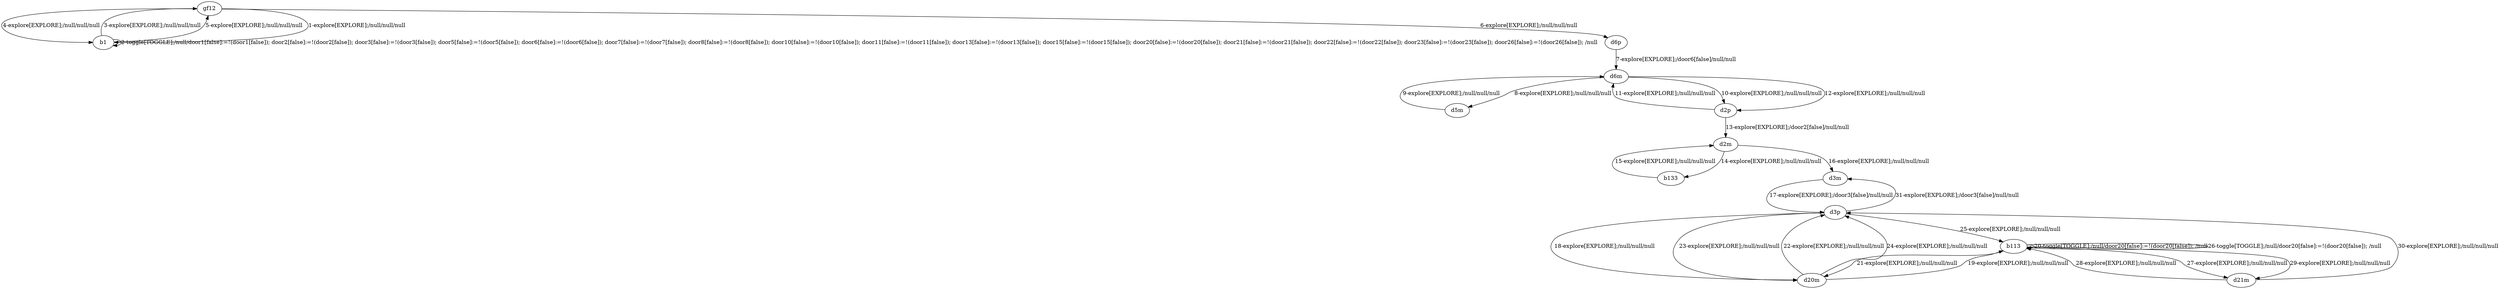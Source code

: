 # Total number of goals covered by this test: 1
# d3p --> d3m

digraph g {
"gf12" -> "b1" [label = "1-explore[EXPLORE];/null/null/null"];
"b1" -> "b1" [label = "2-toggle[TOGGLE];/null/door1[false]:=!(door1[false]); door2[false]:=!(door2[false]); door3[false]:=!(door3[false]); door5[false]:=!(door5[false]); door6[false]:=!(door6[false]); door7[false]:=!(door7[false]); door8[false]:=!(door8[false]); door10[false]:=!(door10[false]); door11[false]:=!(door11[false]); door13[false]:=!(door13[false]); door15[false]:=!(door15[false]); door20[false]:=!(door20[false]); door21[false]:=!(door21[false]); door22[false]:=!(door22[false]); door23[false]:=!(door23[false]); door26[false]:=!(door26[false]); /null"];
"b1" -> "gf12" [label = "3-explore[EXPLORE];/null/null/null"];
"gf12" -> "b1" [label = "4-explore[EXPLORE];/null/null/null"];
"b1" -> "gf12" [label = "5-explore[EXPLORE];/null/null/null"];
"gf12" -> "d6p" [label = "6-explore[EXPLORE];/null/null/null"];
"d6p" -> "d6m" [label = "7-explore[EXPLORE];/door6[false]/null/null"];
"d6m" -> "d5m" [label = "8-explore[EXPLORE];/null/null/null"];
"d5m" -> "d6m" [label = "9-explore[EXPLORE];/null/null/null"];
"d6m" -> "d2p" [label = "10-explore[EXPLORE];/null/null/null"];
"d2p" -> "d6m" [label = "11-explore[EXPLORE];/null/null/null"];
"d6m" -> "d2p" [label = "12-explore[EXPLORE];/null/null/null"];
"d2p" -> "d2m" [label = "13-explore[EXPLORE];/door2[false]/null/null"];
"d2m" -> "b133" [label = "14-explore[EXPLORE];/null/null/null"];
"b133" -> "d2m" [label = "15-explore[EXPLORE];/null/null/null"];
"d2m" -> "d3m" [label = "16-explore[EXPLORE];/null/null/null"];
"d3m" -> "d3p" [label = "17-explore[EXPLORE];/door3[false]/null/null"];
"d3p" -> "d20m" [label = "18-explore[EXPLORE];/null/null/null"];
"d20m" -> "b113" [label = "19-explore[EXPLORE];/null/null/null"];
"b113" -> "b113" [label = "20-toggle[TOGGLE];/null/door20[false]:=!(door20[false]); /null"];
"b113" -> "d20m" [label = "21-explore[EXPLORE];/null/null/null"];
"d20m" -> "d3p" [label = "22-explore[EXPLORE];/null/null/null"];
"d3p" -> "d20m" [label = "23-explore[EXPLORE];/null/null/null"];
"d20m" -> "d3p" [label = "24-explore[EXPLORE];/null/null/null"];
"d3p" -> "b113" [label = "25-explore[EXPLORE];/null/null/null"];
"b113" -> "b113" [label = "26-toggle[TOGGLE];/null/door20[false]:=!(door20[false]); /null"];
"b113" -> "d21m" [label = "27-explore[EXPLORE];/null/null/null"];
"d21m" -> "b113" [label = "28-explore[EXPLORE];/null/null/null"];
"b113" -> "d21m" [label = "29-explore[EXPLORE];/null/null/null"];
"d21m" -> "d3p" [label = "30-explore[EXPLORE];/null/null/null"];
"d3p" -> "d3m" [label = "31-explore[EXPLORE];/door3[false]/null/null"];
}